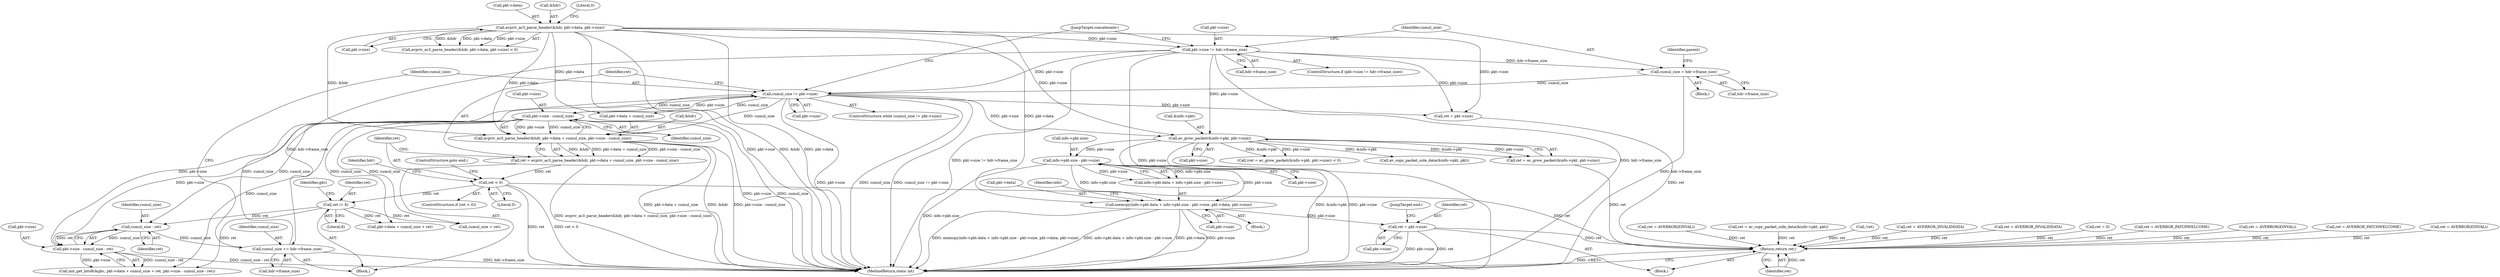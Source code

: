 digraph "0_FFmpeg_95556e27e2c1d56d9e18f5db34d6f756f3011148@API" {
"1000605" [label="(Call,memcpy(info->pkt.data + info->pkt.size - pkt->size, pkt->data, pkt->size))"];
"1000612" [label="(Call,info->pkt.size - pkt->size)"];
"1000595" [label="(Call,av_grow_packet(&info->pkt, pkt->size))"];
"1000149" [label="(Call,avpriv_ac3_parse_header(&hdr, pkt->data, pkt->size))"];
"1000398" [label="(Call,cumul_size != pkt->size)"];
"1000530" [label="(Call,cumul_size += hdr->frame_size)"];
"1000377" [label="(Call,pkt->size != hdr->frame_size)"];
"1000463" [label="(Call,cumul_size - ret)"];
"1000416" [label="(Call,pkt->size - cumul_size)"];
"1000446" [label="(Call,ret /= 8)"];
"1000422" [label="(Call,ret < 0)"];
"1000406" [label="(Call,ret = avpriv_ac3_parse_header(&hdr, pkt->data + cumul_size, pkt->size - cumul_size))"];
"1000408" [label="(Call,avpriv_ac3_parse_header(&hdr, pkt->data + cumul_size, pkt->size - cumul_size))"];
"1000386" [label="(Call,cumul_size = hdr->frame_size)"];
"1000459" [label="(Call,pkt->size - cumul_size - ret)"];
"1000673" [label="(Call,ret = pkt->size)"];
"1000681" [label="(Return,return ret;)"];
"1000459" [label="(Call,pkt->size - cumul_size - ret)"];
"1000464" [label="(Identifier,cumul_size)"];
"1000399" [label="(Identifier,cumul_size)"];
"1000600" [label="(Call,pkt->size)"];
"1000592" [label="(Call,(ret = av_grow_packet(&info->pkt, pkt->size)) < 0)"];
"1000148" [label="(Call,avpriv_ac3_parse_header(&hdr, pkt->data, pkt->size) < 0)"];
"1000448" [label="(Literal,8)"];
"1000447" [label="(Identifier,ret)"];
"1000581" [label="(Call,!ret)"];
"1000624" [label="(Call,pkt->size)"];
"1000673" [label="(Call,ret = pkt->size)"];
"1000678" [label="(JumpTarget,end:)"];
"1000429" [label="(Identifier,hdr)"];
"1000451" [label="(Identifier,gbc)"];
"1000416" [label="(Call,pkt->size - cumul_size)"];
"1000387" [label="(Identifier,cumul_size)"];
"1000149" [label="(Call,avpriv_ac3_parse_header(&hdr, pkt->data, pkt->size))"];
"1000618" [label="(Call,pkt->size)"];
"1000446" [label="(Call,ret /= 8)"];
"1000155" [label="(Call,pkt->size)"];
"1000605" [label="(Call,memcpy(info->pkt.data + info->pkt.size - pkt->size, pkt->data, pkt->size))"];
"1000465" [label="(Identifier,ret)"];
"1000681" [label="(Return,return ret;)"];
"1000682" [label="(Identifier,ret)"];
"1000593" [label="(Call,ret = av_grow_packet(&info->pkt, pkt->size))"];
"1000409" [label="(Call,&hdr)"];
"1000422" [label="(Call,ret < 0)"];
"1000174" [label="(Call,ret = AVERROR_INVALIDDATA)"];
"1000612" [label="(Call,info->pkt.size - pkt->size)"];
"1000398" [label="(Call,cumul_size != pkt->size)"];
"1000397" [label="(ControlStructure,while (cumul_size != pkt->size))"];
"1000562" [label="(Call,ret = AVERROR_INVALIDDATA)"];
"1000170" [label="(Call,ret = 0)"];
"1000307" [label="(Call,ret = AVERROR_PATCHWELCOME)"];
"1000152" [label="(Call,pkt->data)"];
"1000463" [label="(Call,cumul_size - ret)"];
"1000433" [label="(Call,ret = AVERROR(EINVAL))"];
"1000408" [label="(Call,avpriv_ac3_parse_header(&hdr, pkt->data + cumul_size, pkt->size - cumul_size))"];
"1000259" [label="(Call,ret = AVERROR_PATCHWELCOME)"];
"1000411" [label="(Call,pkt->data + cumul_size)"];
"1000377" [label="(Call,pkt->size != hdr->frame_size)"];
"1000406" [label="(Call,ret = avpriv_ac3_parse_header(&hdr, pkt->data + cumul_size, pkt->size - cumul_size))"];
"1000452" [label="(Call,pkt->data + cumul_size + ret)"];
"1000590" [label="(Block,)"];
"1000595" [label="(Call,av_grow_packet(&info->pkt, pkt->size))"];
"1000546" [label="(Call,ret = pkt->size)"];
"1000378" [label="(Call,pkt->size)"];
"1000423" [label="(Identifier,ret)"];
"1000535" [label="(JumpTarget,concatenate:)"];
"1000388" [label="(Call,hdr->frame_size)"];
"1000425" [label="(ControlStructure,goto end;)"];
"1000629" [label="(Identifier,info)"];
"1000596" [label="(Call,&info->pkt)"];
"1000150" [label="(Call,&hdr)"];
"1000449" [label="(Call,init_get_bits8(&gbc, pkt->data + cumul_size + ret, pkt->size - cumul_size - ret))"];
"1000424" [label="(Literal,0)"];
"1000530" [label="(Call,cumul_size += hdr->frame_size)"];
"1000116" [label="(Block,)"];
"1000674" [label="(Identifier,ret)"];
"1000238" [label="(Call,ret = AVERROR(EINVAL))"];
"1000386" [label="(Call,cumul_size = hdr->frame_size)"];
"1000381" [label="(Call,hdr->frame_size)"];
"1000215" [label="(Call,ret = AVERROR(EINVAL))"];
"1000643" [label="(Call,ret = av_copy_packet_side_data(&info->pkt, pkt))"];
"1000606" [label="(Call,info->pkt.data + info->pkt.size - pkt->size)"];
"1000621" [label="(Call,pkt->data)"];
"1000384" [label="(Block,)"];
"1000460" [label="(Call,pkt->size)"];
"1000456" [label="(Call,cumul_size + ret)"];
"1000420" [label="(Identifier,cumul_size)"];
"1000393" [label="(Identifier,parent)"];
"1000407" [label="(Identifier,ret)"];
"1000613" [label="(Call,info->pkt.size)"];
"1000400" [label="(Call,pkt->size)"];
"1000645" [label="(Call,av_copy_packet_side_data(&info->pkt, pkt))"];
"1000158" [label="(Literal,0)"];
"1000376" [label="(ControlStructure,if (pkt->size != hdr->frame_size))"];
"1000675" [label="(Call,pkt->size)"];
"1000417" [label="(Call,pkt->size)"];
"1000683" [label="(MethodReturn,static int)"];
"1000421" [label="(ControlStructure,if (ret < 0))"];
"1000532" [label="(Call,hdr->frame_size)"];
"1000403" [label="(Block,)"];
"1000531" [label="(Identifier,cumul_size)"];
"1000605" -> "1000590"  [label="AST: "];
"1000605" -> "1000624"  [label="CFG: "];
"1000606" -> "1000605"  [label="AST: "];
"1000621" -> "1000605"  [label="AST: "];
"1000624" -> "1000605"  [label="AST: "];
"1000629" -> "1000605"  [label="CFG: "];
"1000605" -> "1000683"  [label="DDG: pkt->data"];
"1000605" -> "1000683"  [label="DDG: pkt->size"];
"1000605" -> "1000683"  [label="DDG: memcpy(info->pkt.data + info->pkt.size - pkt->size, pkt->data, pkt->size)"];
"1000605" -> "1000683"  [label="DDG: info->pkt.data + info->pkt.size - pkt->size"];
"1000612" -> "1000605"  [label="DDG: info->pkt.size"];
"1000612" -> "1000605"  [label="DDG: pkt->size"];
"1000149" -> "1000605"  [label="DDG: pkt->data"];
"1000605" -> "1000673"  [label="DDG: pkt->size"];
"1000612" -> "1000606"  [label="AST: "];
"1000612" -> "1000618"  [label="CFG: "];
"1000613" -> "1000612"  [label="AST: "];
"1000618" -> "1000612"  [label="AST: "];
"1000606" -> "1000612"  [label="CFG: "];
"1000612" -> "1000683"  [label="DDG: info->pkt.size"];
"1000612" -> "1000606"  [label="DDG: info->pkt.size"];
"1000612" -> "1000606"  [label="DDG: pkt->size"];
"1000595" -> "1000612"  [label="DDG: pkt->size"];
"1000595" -> "1000593"  [label="AST: "];
"1000595" -> "1000600"  [label="CFG: "];
"1000596" -> "1000595"  [label="AST: "];
"1000600" -> "1000595"  [label="AST: "];
"1000593" -> "1000595"  [label="CFG: "];
"1000595" -> "1000683"  [label="DDG: pkt->size"];
"1000595" -> "1000683"  [label="DDG: &info->pkt"];
"1000595" -> "1000592"  [label="DDG: &info->pkt"];
"1000595" -> "1000592"  [label="DDG: pkt->size"];
"1000595" -> "1000593"  [label="DDG: &info->pkt"];
"1000595" -> "1000593"  [label="DDG: pkt->size"];
"1000149" -> "1000595"  [label="DDG: pkt->size"];
"1000398" -> "1000595"  [label="DDG: pkt->size"];
"1000377" -> "1000595"  [label="DDG: pkt->size"];
"1000595" -> "1000645"  [label="DDG: &info->pkt"];
"1000149" -> "1000148"  [label="AST: "];
"1000149" -> "1000155"  [label="CFG: "];
"1000150" -> "1000149"  [label="AST: "];
"1000152" -> "1000149"  [label="AST: "];
"1000155" -> "1000149"  [label="AST: "];
"1000158" -> "1000149"  [label="CFG: "];
"1000149" -> "1000683"  [label="DDG: pkt->data"];
"1000149" -> "1000683"  [label="DDG: pkt->size"];
"1000149" -> "1000683"  [label="DDG: &hdr"];
"1000149" -> "1000148"  [label="DDG: &hdr"];
"1000149" -> "1000148"  [label="DDG: pkt->data"];
"1000149" -> "1000148"  [label="DDG: pkt->size"];
"1000149" -> "1000377"  [label="DDG: pkt->size"];
"1000149" -> "1000408"  [label="DDG: &hdr"];
"1000149" -> "1000408"  [label="DDG: pkt->data"];
"1000149" -> "1000411"  [label="DDG: pkt->data"];
"1000149" -> "1000546"  [label="DDG: pkt->size"];
"1000398" -> "1000397"  [label="AST: "];
"1000398" -> "1000400"  [label="CFG: "];
"1000399" -> "1000398"  [label="AST: "];
"1000400" -> "1000398"  [label="AST: "];
"1000407" -> "1000398"  [label="CFG: "];
"1000535" -> "1000398"  [label="CFG: "];
"1000398" -> "1000683"  [label="DDG: cumul_size != pkt->size"];
"1000398" -> "1000683"  [label="DDG: pkt->size"];
"1000398" -> "1000683"  [label="DDG: cumul_size"];
"1000530" -> "1000398"  [label="DDG: cumul_size"];
"1000386" -> "1000398"  [label="DDG: cumul_size"];
"1000459" -> "1000398"  [label="DDG: pkt->size"];
"1000377" -> "1000398"  [label="DDG: pkt->size"];
"1000398" -> "1000408"  [label="DDG: cumul_size"];
"1000398" -> "1000411"  [label="DDG: cumul_size"];
"1000398" -> "1000416"  [label="DDG: pkt->size"];
"1000398" -> "1000416"  [label="DDG: cumul_size"];
"1000398" -> "1000546"  [label="DDG: pkt->size"];
"1000530" -> "1000403"  [label="AST: "];
"1000530" -> "1000532"  [label="CFG: "];
"1000531" -> "1000530"  [label="AST: "];
"1000532" -> "1000530"  [label="AST: "];
"1000399" -> "1000530"  [label="CFG: "];
"1000530" -> "1000683"  [label="DDG: hdr->frame_size"];
"1000377" -> "1000530"  [label="DDG: hdr->frame_size"];
"1000463" -> "1000530"  [label="DDG: cumul_size"];
"1000377" -> "1000376"  [label="AST: "];
"1000377" -> "1000381"  [label="CFG: "];
"1000378" -> "1000377"  [label="AST: "];
"1000381" -> "1000377"  [label="AST: "];
"1000387" -> "1000377"  [label="CFG: "];
"1000535" -> "1000377"  [label="CFG: "];
"1000377" -> "1000683"  [label="DDG: pkt->size != hdr->frame_size"];
"1000377" -> "1000683"  [label="DDG: pkt->size"];
"1000377" -> "1000683"  [label="DDG: hdr->frame_size"];
"1000377" -> "1000386"  [label="DDG: hdr->frame_size"];
"1000377" -> "1000546"  [label="DDG: pkt->size"];
"1000463" -> "1000459"  [label="AST: "];
"1000463" -> "1000465"  [label="CFG: "];
"1000464" -> "1000463"  [label="AST: "];
"1000465" -> "1000463"  [label="AST: "];
"1000459" -> "1000463"  [label="CFG: "];
"1000463" -> "1000459"  [label="DDG: cumul_size"];
"1000463" -> "1000459"  [label="DDG: ret"];
"1000416" -> "1000463"  [label="DDG: cumul_size"];
"1000446" -> "1000463"  [label="DDG: ret"];
"1000416" -> "1000408"  [label="AST: "];
"1000416" -> "1000420"  [label="CFG: "];
"1000417" -> "1000416"  [label="AST: "];
"1000420" -> "1000416"  [label="AST: "];
"1000408" -> "1000416"  [label="CFG: "];
"1000416" -> "1000683"  [label="DDG: cumul_size"];
"1000416" -> "1000683"  [label="DDG: pkt->size"];
"1000416" -> "1000408"  [label="DDG: pkt->size"];
"1000416" -> "1000408"  [label="DDG: cumul_size"];
"1000416" -> "1000449"  [label="DDG: cumul_size"];
"1000416" -> "1000452"  [label="DDG: cumul_size"];
"1000416" -> "1000456"  [label="DDG: cumul_size"];
"1000416" -> "1000459"  [label="DDG: pkt->size"];
"1000446" -> "1000403"  [label="AST: "];
"1000446" -> "1000448"  [label="CFG: "];
"1000447" -> "1000446"  [label="AST: "];
"1000448" -> "1000446"  [label="AST: "];
"1000451" -> "1000446"  [label="CFG: "];
"1000422" -> "1000446"  [label="DDG: ret"];
"1000446" -> "1000449"  [label="DDG: ret"];
"1000446" -> "1000452"  [label="DDG: ret"];
"1000446" -> "1000456"  [label="DDG: ret"];
"1000422" -> "1000421"  [label="AST: "];
"1000422" -> "1000424"  [label="CFG: "];
"1000423" -> "1000422"  [label="AST: "];
"1000424" -> "1000422"  [label="AST: "];
"1000425" -> "1000422"  [label="CFG: "];
"1000429" -> "1000422"  [label="CFG: "];
"1000422" -> "1000683"  [label="DDG: ret"];
"1000422" -> "1000683"  [label="DDG: ret < 0"];
"1000406" -> "1000422"  [label="DDG: ret"];
"1000422" -> "1000681"  [label="DDG: ret"];
"1000406" -> "1000403"  [label="AST: "];
"1000406" -> "1000408"  [label="CFG: "];
"1000407" -> "1000406"  [label="AST: "];
"1000408" -> "1000406"  [label="AST: "];
"1000423" -> "1000406"  [label="CFG: "];
"1000406" -> "1000683"  [label="DDG: avpriv_ac3_parse_header(&hdr, pkt->data + cumul_size, pkt->size - cumul_size)"];
"1000408" -> "1000406"  [label="DDG: &hdr"];
"1000408" -> "1000406"  [label="DDG: pkt->data + cumul_size"];
"1000408" -> "1000406"  [label="DDG: pkt->size - cumul_size"];
"1000409" -> "1000408"  [label="AST: "];
"1000411" -> "1000408"  [label="AST: "];
"1000408" -> "1000683"  [label="DDG: pkt->data + cumul_size"];
"1000408" -> "1000683"  [label="DDG: &hdr"];
"1000408" -> "1000683"  [label="DDG: pkt->size - cumul_size"];
"1000386" -> "1000384"  [label="AST: "];
"1000386" -> "1000388"  [label="CFG: "];
"1000387" -> "1000386"  [label="AST: "];
"1000388" -> "1000386"  [label="AST: "];
"1000393" -> "1000386"  [label="CFG: "];
"1000386" -> "1000683"  [label="DDG: hdr->frame_size"];
"1000459" -> "1000449"  [label="AST: "];
"1000460" -> "1000459"  [label="AST: "];
"1000449" -> "1000459"  [label="CFG: "];
"1000459" -> "1000683"  [label="DDG: cumul_size - ret"];
"1000459" -> "1000449"  [label="DDG: pkt->size"];
"1000459" -> "1000449"  [label="DDG: cumul_size - ret"];
"1000673" -> "1000116"  [label="AST: "];
"1000673" -> "1000675"  [label="CFG: "];
"1000674" -> "1000673"  [label="AST: "];
"1000675" -> "1000673"  [label="AST: "];
"1000678" -> "1000673"  [label="CFG: "];
"1000673" -> "1000683"  [label="DDG: pkt->size"];
"1000673" -> "1000683"  [label="DDG: ret"];
"1000673" -> "1000681"  [label="DDG: ret"];
"1000681" -> "1000116"  [label="AST: "];
"1000681" -> "1000682"  [label="CFG: "];
"1000682" -> "1000681"  [label="AST: "];
"1000683" -> "1000681"  [label="CFG: "];
"1000681" -> "1000683"  [label="DDG: <RET>"];
"1000682" -> "1000681"  [label="DDG: ret"];
"1000259" -> "1000681"  [label="DDG: ret"];
"1000562" -> "1000681"  [label="DDG: ret"];
"1000238" -> "1000681"  [label="DDG: ret"];
"1000433" -> "1000681"  [label="DDG: ret"];
"1000581" -> "1000681"  [label="DDG: ret"];
"1000593" -> "1000681"  [label="DDG: ret"];
"1000546" -> "1000681"  [label="DDG: ret"];
"1000170" -> "1000681"  [label="DDG: ret"];
"1000307" -> "1000681"  [label="DDG: ret"];
"1000174" -> "1000681"  [label="DDG: ret"];
"1000215" -> "1000681"  [label="DDG: ret"];
"1000643" -> "1000681"  [label="DDG: ret"];
}
